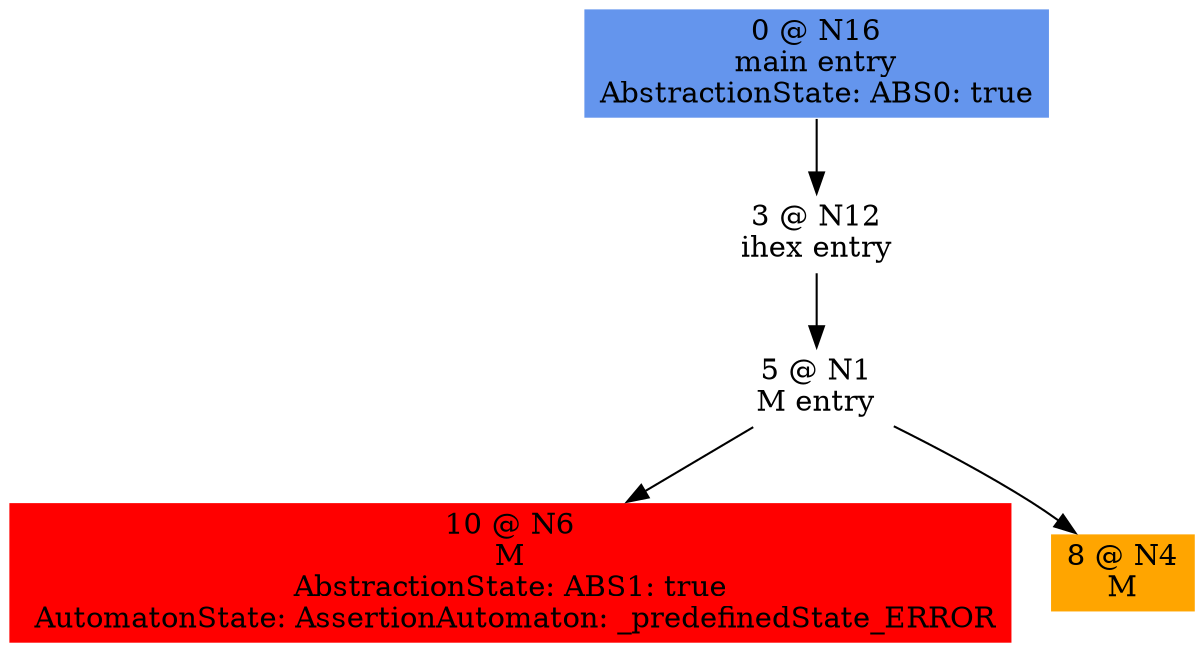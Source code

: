 digraph ARG {
node [style="filled" shape="box" color="white"]
0 [fillcolor="cornflowerblue" label="0 @ N16\nmain entry\nAbstractionState: ABS0: true" id="0"]
3 [label="3 @ N12\nihex entry\n" id="3"]
5 [label="5 @ N1\nM entry\n" id="5"]
10 [fillcolor="red" label="10 @ N6\nM\nAbstractionState: ABS1: true
 AutomatonState: AssertionAutomaton: _predefinedState_ERROR" id="10"]
8 [fillcolor="orange" label="8 @ N4\nM\n" id="8"]
0 -> 3 []
3 -> 5 []
5 -> 8 []
5 -> 10 []
}
